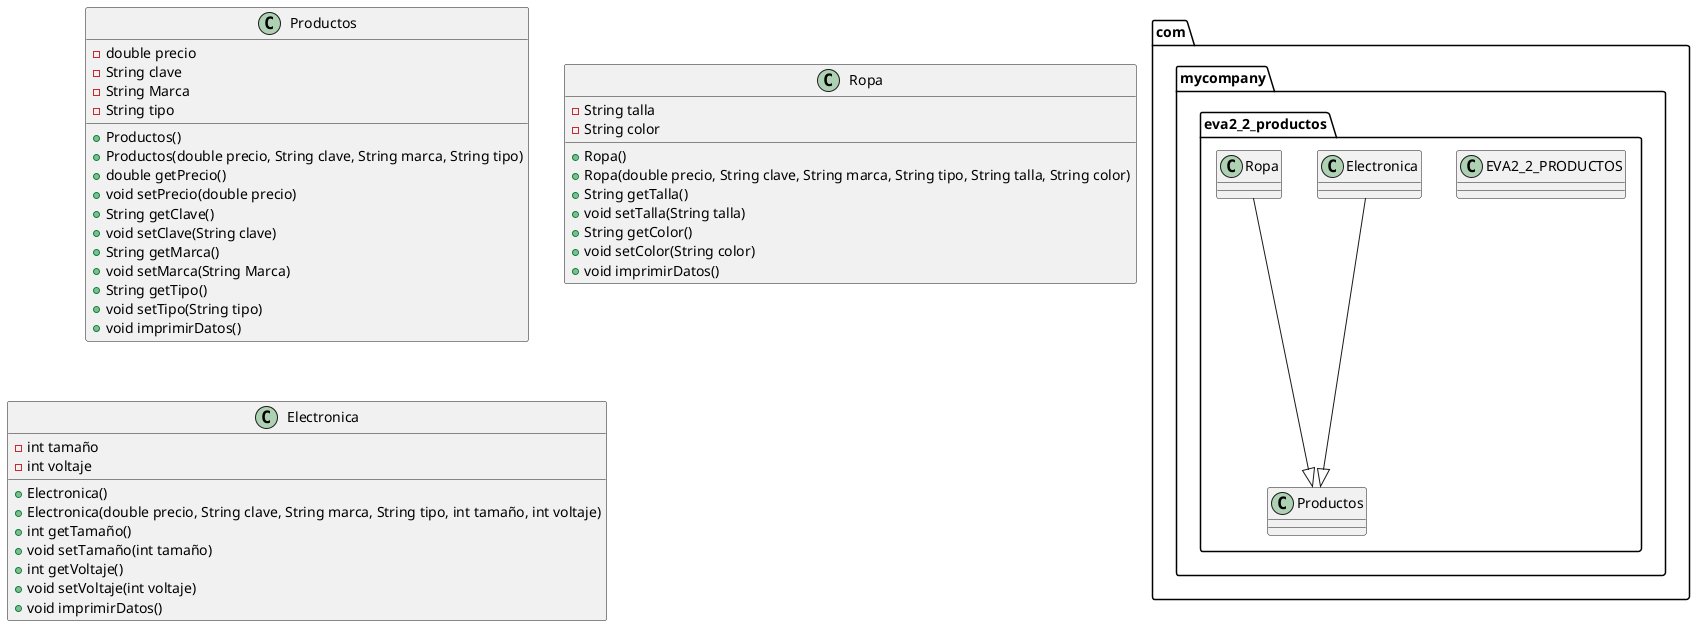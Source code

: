 @startuml
class com.mycompany.eva2_2_productos.EVA2_2_PRODUCTOS
class com.mycompany.eva2_2_productos.Electronica
class com.mycompany.eva2_2_productos.Productos
class com.mycompany.eva2_2_productos.Ropa
com.mycompany.eva2_2_productos.Electronica --|> com.mycompany.eva2_2_productos.Productos
com.mycompany.eva2_2_productos.Ropa --|> com.mycompany.eva2_2_productos.Productos
class Productos {
        - double precio
        - String clave
        - String Marca
        - String tipo
        + Productos()
        + Productos(double precio, String clave, String marca, String tipo)
        + double getPrecio()
        + void setPrecio(double precio)
        + String getClave()
        + void setClave(String clave)
        + String getMarca()
        + void setMarca(String Marca)
        + String getTipo()
        + void setTipo(String tipo)
        + void imprimirDatos()
    }
class Ropa {
        - String talla
        - String color
        + Ropa()
        + Ropa(double precio, String clave, String marca, String tipo, String talla, String color)
        + String getTalla()
        + void setTalla(String talla)
        + String getColor()
        + void setColor(String color)
        + void imprimirDatos()
    }
     class Electronica {
        - int tamaño
        - int voltaje
        + Electronica()
        + Electronica(double precio, String clave, String marca, String tipo, int tamaño, int voltaje)
        + int getTamaño()
        + void setTamaño(int tamaño)
        + int getVoltaje()
        + void setVoltaje(int voltaje)
        + void imprimirDatos()
    }

@enduml